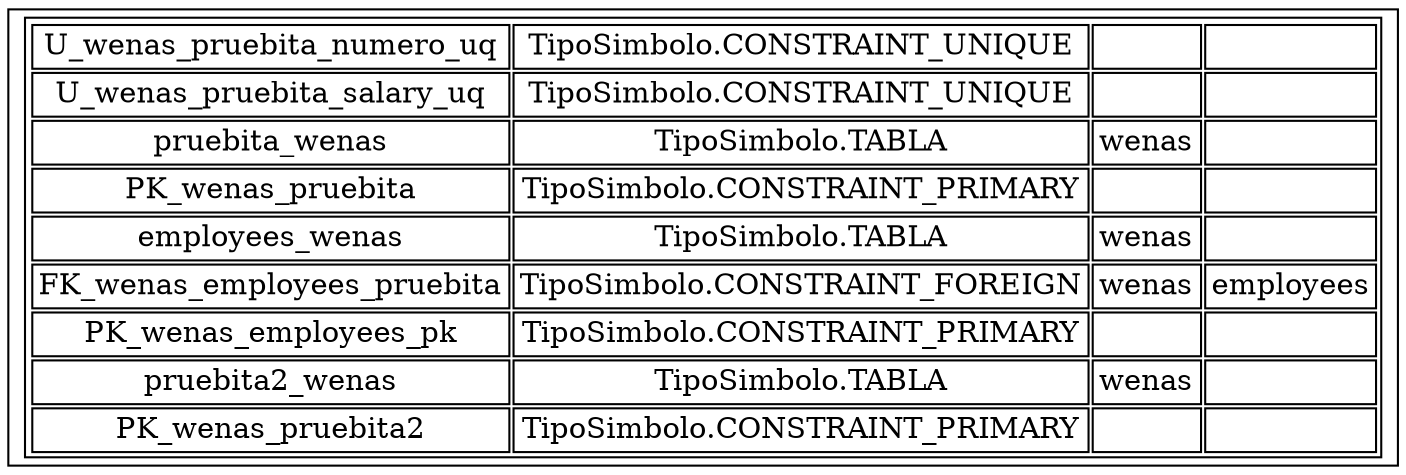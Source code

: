 digraph G {
    /* Entities */
    shortName [shape=record label=<<TABLE>
        <TR><TD>U_wenas_pruebita_numero_uq</TD><TD>TipoSimbolo.CONSTRAINT_UNIQUE</TD><TD></TD><TD></TD></TR>
        <TR><TD>U_wenas_pruebita_salary_uq</TD><TD>TipoSimbolo.CONSTRAINT_UNIQUE</TD><TD></TD><TD></TD></TR>
        <TR><TD>pruebita_wenas</TD><TD>TipoSimbolo.TABLA</TD><TD>wenas</TD><TD></TD></TR>
        <TR><TD>PK_wenas_pruebita</TD><TD>TipoSimbolo.CONSTRAINT_PRIMARY</TD><TD></TD><TD></TD></TR>
        <TR><TD>employees_wenas</TD><TD>TipoSimbolo.TABLA</TD><TD>wenas</TD><TD></TD></TR>
        <TR><TD>FK_wenas_employees_pruebita</TD><TD>TipoSimbolo.CONSTRAINT_FOREIGN</TD><TD>wenas</TD><TD>employees</TD></TR>
        <TR><TD>PK_wenas_employees_pk</TD><TD>TipoSimbolo.CONSTRAINT_PRIMARY</TD><TD></TD><TD></TD></TR>
        <TR><TD>pruebita2_wenas</TD><TD>TipoSimbolo.TABLA</TD><TD>wenas</TD><TD></TD></TR>
        <TR><TD>PK_wenas_pruebita2</TD><TD>TipoSimbolo.CONSTRAINT_PRIMARY</TD><TD></TD><TD></TD></TR>
    </TABLE>>]
    
}